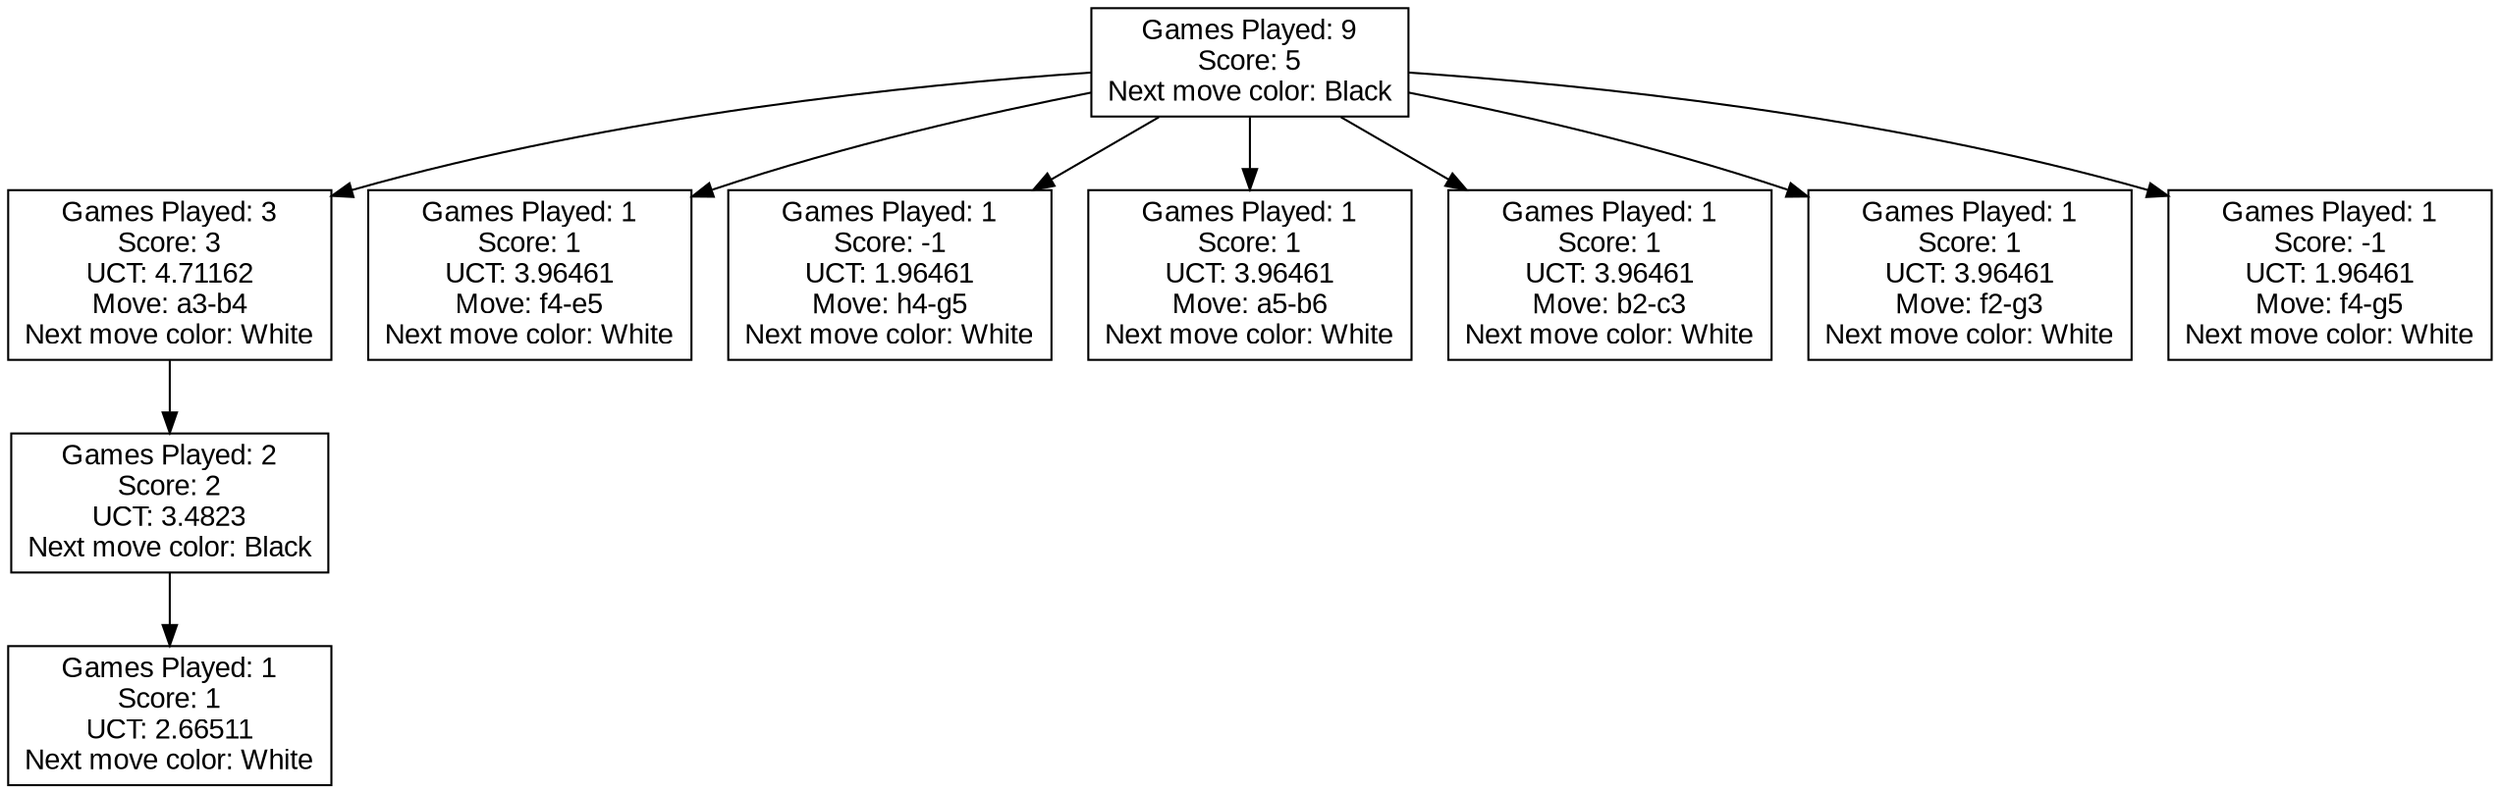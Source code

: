 digraph Tree {
    node [shape=box, fontname="Arial"];
    node0 [label="Games Played: 9\nScore: 5
Next move color: Black"];
    node1 [label="Games Played: 3\nScore: 3\nUCT: 4.71162\nMove: a3-b4
Next move color: White"];
    node2 [label="Games Played: 2\nScore: 2\nUCT: 3.4823
Next move color: Black"];
    node3 [label="Games Played: 1\nScore: 1\nUCT: 2.66511
Next move color: White"];
    node2 -> node3;
    node1 -> node2;
    node0 -> node1;
    node4 [label="Games Played: 1\nScore: 1\nUCT: 3.96461\nMove: f4-e5
Next move color: White"];
    node0 -> node4;
    node5 [label="Games Played: 1\nScore: -1\nUCT: 1.96461\nMove: h4-g5
Next move color: White"];
    node0 -> node5;
    node6 [label="Games Played: 1\nScore: 1\nUCT: 3.96461\nMove: a5-b6
Next move color: White"];
    node0 -> node6;
    node7 [label="Games Played: 1\nScore: 1\nUCT: 3.96461\nMove: b2-c3
Next move color: White"];
    node0 -> node7;
    node8 [label="Games Played: 1\nScore: 1\nUCT: 3.96461\nMove: f2-g3
Next move color: White"];
    node0 -> node8;
    node9 [label="Games Played: 1\nScore: -1\nUCT: 1.96461\nMove: f4-g5
Next move color: White"];
    node0 -> node9;
}

